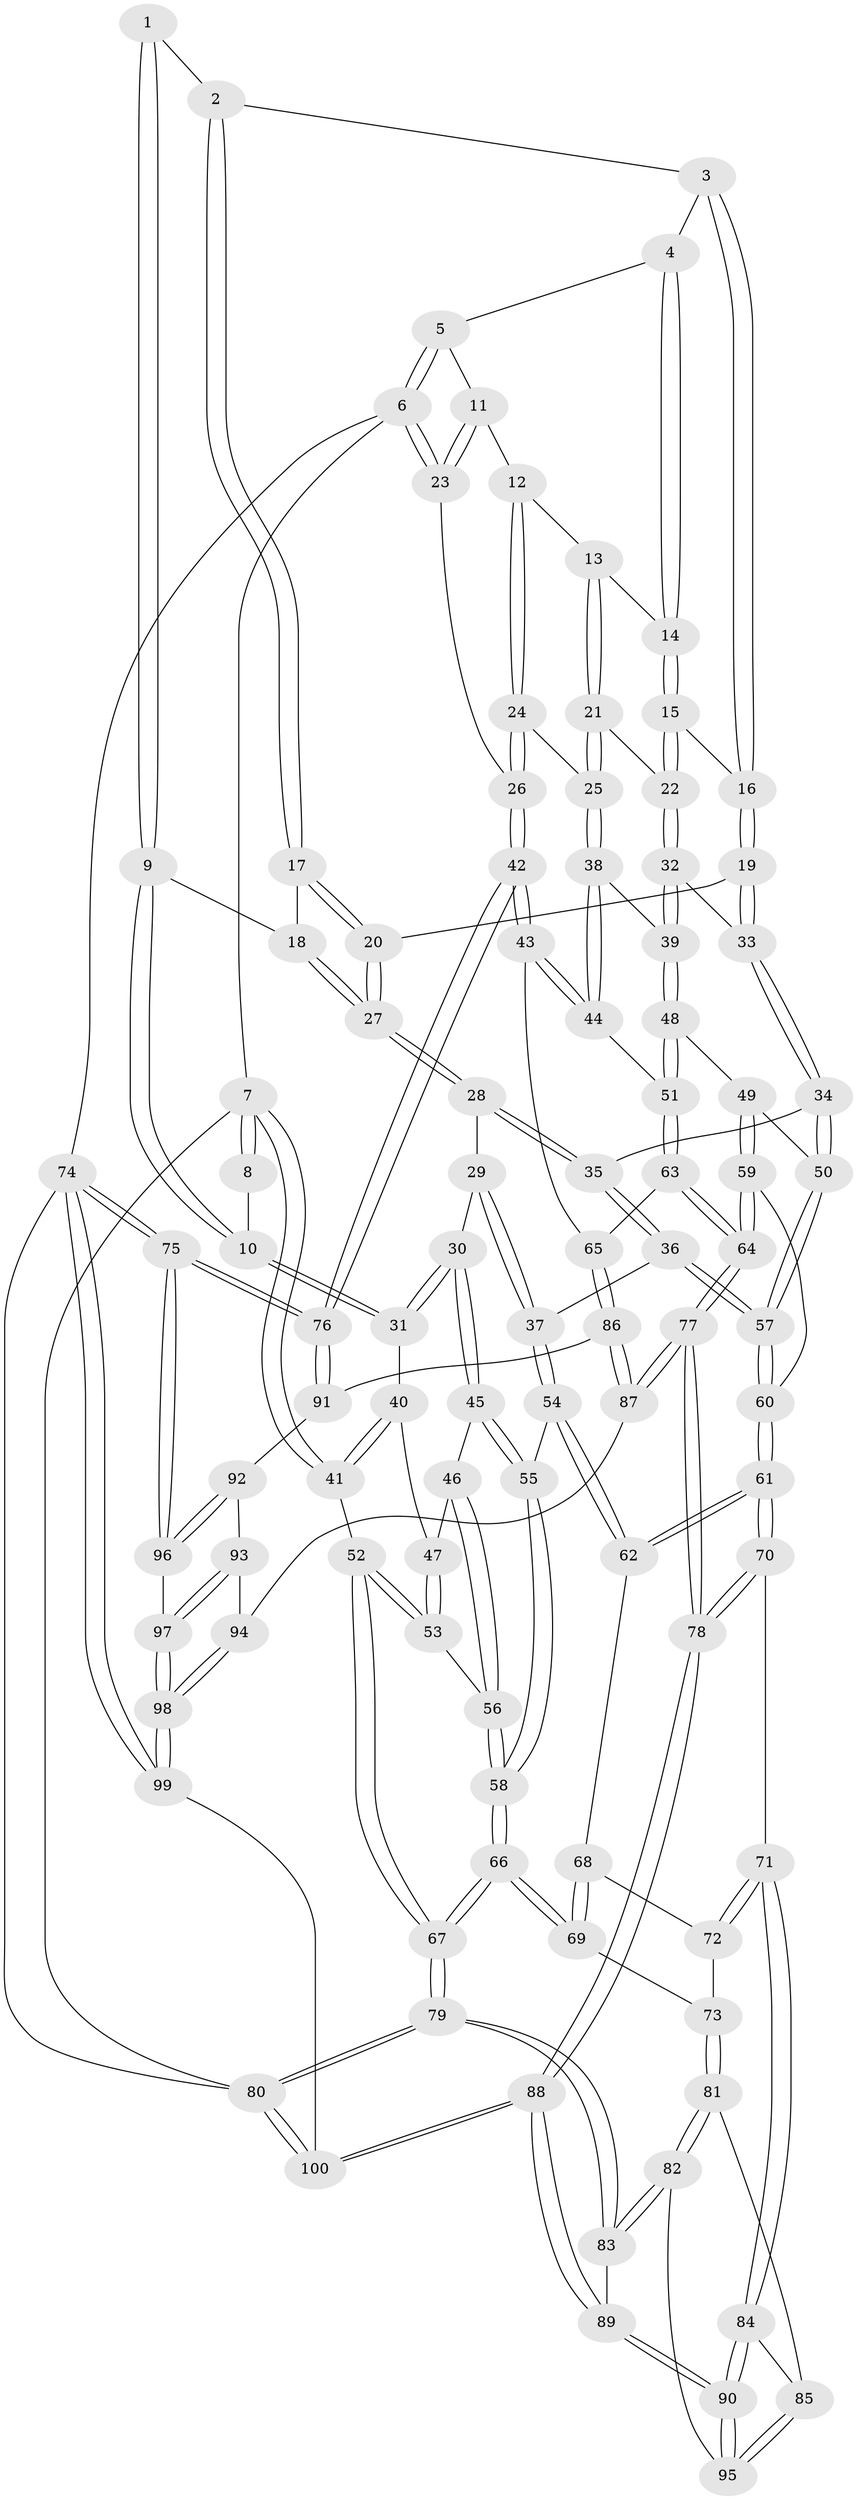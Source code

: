 // Generated by graph-tools (version 1.1) at 2025/00/03/09/25 05:00:45]
// undirected, 100 vertices, 247 edges
graph export_dot {
graph [start="1"]
  node [color=gray90,style=filled];
  1 [pos="+0.49718835213259954+0"];
  2 [pos="+0.6248946147104393+0"];
  3 [pos="+0.7212930264682416+0"];
  4 [pos="+0.7487594683335793+0"];
  5 [pos="+0.8313269306304387+0"];
  6 [pos="+1+0"];
  7 [pos="+0+0"];
  8 [pos="+0.0317931242306606+0"];
  9 [pos="+0.33958807925580364+0.14080623304958534"];
  10 [pos="+0.19587830502595724+0.16967930499793238"];
  11 [pos="+0.962365925940915+0.15859533183842006"];
  12 [pos="+0.9459171732688251+0.16667206508311125"];
  13 [pos="+0.8281823364551008+0.15807238382229422"];
  14 [pos="+0.815648562981459+0.15355172301113376"];
  15 [pos="+0.7536708633262238+0.19774622789057647"];
  16 [pos="+0.7091355749644838+0.18584014689660505"];
  17 [pos="+0.6208420427352549+0"];
  18 [pos="+0.4016578574102394+0.162034650049524"];
  19 [pos="+0.5954665308054188+0.20328581619737257"];
  20 [pos="+0.5654431978225802+0.18699870815154648"];
  21 [pos="+0.856894286041549+0.2987053164377169"];
  22 [pos="+0.7691326542025048+0.27834939855737684"];
  23 [pos="+1+0.22423915508639347"];
  24 [pos="+0.88719208881207+0.3025033717563646"];
  25 [pos="+0.8728492414516198+0.30790957948167297"];
  26 [pos="+1+0.4331415125626266"];
  27 [pos="+0.4982380078793849+0.21388903148539168"];
  28 [pos="+0.49543769440628116+0.22368565361911721"];
  29 [pos="+0.4360886821541958+0.29022077049791045"];
  30 [pos="+0.2893495301870672+0.364568133459864"];
  31 [pos="+0.18815181419984447+0.18669269468594707"];
  32 [pos="+0.717337557224166+0.3380869935897943"];
  33 [pos="+0.6375538361993182+0.2902416261542539"];
  34 [pos="+0.550073172467389+0.43616511700633465"];
  35 [pos="+0.5404336433474863+0.43715115287909506"];
  36 [pos="+0.5021000965705859+0.4619358796658991"];
  37 [pos="+0.4590257359109702+0.4743516939008952"];
  38 [pos="+0.8622057101634006+0.34545754387949296"];
  39 [pos="+0.7211161002870816+0.3638637234542541"];
  40 [pos="+0.18727138876192534+0.18716248599202964"];
  41 [pos="+0+0.26927780195768874"];
  42 [pos="+1+0.5678012026753982"];
  43 [pos="+1+0.583204788750642"];
  44 [pos="+0.8521424915183042+0.4942183568875232"];
  45 [pos="+0.2980741089629268+0.4194040608480476"];
  46 [pos="+0.18225547118398847+0.45013297376686595"];
  47 [pos="+0.09021432651687518+0.3961426619488122"];
  48 [pos="+0.7189733543298646+0.4712621683143388"];
  49 [pos="+0.7168033919888487+0.4717010536693409"];
  50 [pos="+0.6897696497057637+0.47212508514643053"];
  51 [pos="+0.771421959280581+0.49660466560979377"];
  52 [pos="+0+0.503627843315364"];
  53 [pos="+0+0.4771133095789404"];
  54 [pos="+0.4111845503054976+0.49775795148116897"];
  55 [pos="+0.30310865388710656+0.42652451657838303"];
  56 [pos="+0.13492125779644412+0.5141788407730522"];
  57 [pos="+0.5885148843145129+0.6019424764815927"];
  58 [pos="+0.18764559514068788+0.6178231495087214"];
  59 [pos="+0.6318283945522726+0.6730928658445064"];
  60 [pos="+0.5878065916561652+0.6556971615749507"];
  61 [pos="+0.5196689183664177+0.6740044686242724"];
  62 [pos="+0.4093128202539411+0.5276501524468331"];
  63 [pos="+0.745596251044663+0.6298788804467289"];
  64 [pos="+0.6904335016348064+0.7170497400965093"];
  65 [pos="+0.9285854357958933+0.6840345504392604"];
  66 [pos="+0.18579679433468638+0.6738651751612856"];
  67 [pos="+0+0.9448326809363253"];
  68 [pos="+0.375575629890351+0.5787391078184942"];
  69 [pos="+0.21213397712797727+0.6755346385973694"];
  70 [pos="+0.4911463471000802+0.7246127071017195"];
  71 [pos="+0.45140056168221426+0.7382147829166907"];
  72 [pos="+0.38723014023108365+0.7016613767051082"];
  73 [pos="+0.3037301695205659+0.732202271782091"];
  74 [pos="+1+1"];
  75 [pos="+1+1"];
  76 [pos="+1+0.7423683049803829"];
  77 [pos="+0.7254611786042938+0.8140732601816658"];
  78 [pos="+0.6237685208108537+0.9249115969269643"];
  79 [pos="+0+0.9882615291181731"];
  80 [pos="+0+1"];
  81 [pos="+0.3118447707275312+0.7550574341962446"];
  82 [pos="+0.26168592223932585+0.8695454561204676"];
  83 [pos="+0.2091205632138387+0.9020371541748656"];
  84 [pos="+0.42122231051897024+0.7925442019142704"];
  85 [pos="+0.36062690488647775+0.801513612088456"];
  86 [pos="+0.8860442661784349+0.7326359656646926"];
  87 [pos="+0.7808640999168649+0.8124966545365279"];
  88 [pos="+0.5587906735865683+1"];
  89 [pos="+0.48948315304352163+1"];
  90 [pos="+0.47926842565627636+0.9846512613118565"];
  91 [pos="+0.9389506013917677+0.8198505176575183"];
  92 [pos="+0.9547226023211378+0.8510911186955283"];
  93 [pos="+0.8379155642800337+0.8689465048092331"];
  94 [pos="+0.8365261157738162+0.8683400647459106"];
  95 [pos="+0.3407832190822178+0.8550160773709407"];
  96 [pos="+1+0.9326323506984839"];
  97 [pos="+0.9136969630506879+0.9236985542323315"];
  98 [pos="+0.8408582557700293+1"];
  99 [pos="+0.8145661514667623+1"];
  100 [pos="+0.5632079709710418+1"];
  1 -- 2;
  1 -- 9;
  1 -- 9;
  2 -- 3;
  2 -- 17;
  2 -- 17;
  3 -- 4;
  3 -- 16;
  3 -- 16;
  4 -- 5;
  4 -- 14;
  4 -- 14;
  5 -- 6;
  5 -- 6;
  5 -- 11;
  6 -- 7;
  6 -- 23;
  6 -- 23;
  6 -- 74;
  7 -- 8;
  7 -- 8;
  7 -- 41;
  7 -- 41;
  7 -- 80;
  8 -- 10;
  9 -- 10;
  9 -- 10;
  9 -- 18;
  10 -- 31;
  10 -- 31;
  11 -- 12;
  11 -- 23;
  11 -- 23;
  12 -- 13;
  12 -- 24;
  12 -- 24;
  13 -- 14;
  13 -- 21;
  13 -- 21;
  14 -- 15;
  14 -- 15;
  15 -- 16;
  15 -- 22;
  15 -- 22;
  16 -- 19;
  16 -- 19;
  17 -- 18;
  17 -- 20;
  17 -- 20;
  18 -- 27;
  18 -- 27;
  19 -- 20;
  19 -- 33;
  19 -- 33;
  20 -- 27;
  20 -- 27;
  21 -- 22;
  21 -- 25;
  21 -- 25;
  22 -- 32;
  22 -- 32;
  23 -- 26;
  24 -- 25;
  24 -- 26;
  24 -- 26;
  25 -- 38;
  25 -- 38;
  26 -- 42;
  26 -- 42;
  27 -- 28;
  27 -- 28;
  28 -- 29;
  28 -- 35;
  28 -- 35;
  29 -- 30;
  29 -- 37;
  29 -- 37;
  30 -- 31;
  30 -- 31;
  30 -- 45;
  30 -- 45;
  31 -- 40;
  32 -- 33;
  32 -- 39;
  32 -- 39;
  33 -- 34;
  33 -- 34;
  34 -- 35;
  34 -- 50;
  34 -- 50;
  35 -- 36;
  35 -- 36;
  36 -- 37;
  36 -- 57;
  36 -- 57;
  37 -- 54;
  37 -- 54;
  38 -- 39;
  38 -- 44;
  38 -- 44;
  39 -- 48;
  39 -- 48;
  40 -- 41;
  40 -- 41;
  40 -- 47;
  41 -- 52;
  42 -- 43;
  42 -- 43;
  42 -- 76;
  42 -- 76;
  43 -- 44;
  43 -- 44;
  43 -- 65;
  44 -- 51;
  45 -- 46;
  45 -- 55;
  45 -- 55;
  46 -- 47;
  46 -- 56;
  46 -- 56;
  47 -- 53;
  47 -- 53;
  48 -- 49;
  48 -- 51;
  48 -- 51;
  49 -- 50;
  49 -- 59;
  49 -- 59;
  50 -- 57;
  50 -- 57;
  51 -- 63;
  51 -- 63;
  52 -- 53;
  52 -- 53;
  52 -- 67;
  52 -- 67;
  53 -- 56;
  54 -- 55;
  54 -- 62;
  54 -- 62;
  55 -- 58;
  55 -- 58;
  56 -- 58;
  56 -- 58;
  57 -- 60;
  57 -- 60;
  58 -- 66;
  58 -- 66;
  59 -- 60;
  59 -- 64;
  59 -- 64;
  60 -- 61;
  60 -- 61;
  61 -- 62;
  61 -- 62;
  61 -- 70;
  61 -- 70;
  62 -- 68;
  63 -- 64;
  63 -- 64;
  63 -- 65;
  64 -- 77;
  64 -- 77;
  65 -- 86;
  65 -- 86;
  66 -- 67;
  66 -- 67;
  66 -- 69;
  66 -- 69;
  67 -- 79;
  67 -- 79;
  68 -- 69;
  68 -- 69;
  68 -- 72;
  69 -- 73;
  70 -- 71;
  70 -- 78;
  70 -- 78;
  71 -- 72;
  71 -- 72;
  71 -- 84;
  71 -- 84;
  72 -- 73;
  73 -- 81;
  73 -- 81;
  74 -- 75;
  74 -- 75;
  74 -- 99;
  74 -- 99;
  74 -- 80;
  75 -- 76;
  75 -- 76;
  75 -- 96;
  75 -- 96;
  76 -- 91;
  76 -- 91;
  77 -- 78;
  77 -- 78;
  77 -- 87;
  77 -- 87;
  78 -- 88;
  78 -- 88;
  79 -- 80;
  79 -- 80;
  79 -- 83;
  79 -- 83;
  80 -- 100;
  80 -- 100;
  81 -- 82;
  81 -- 82;
  81 -- 85;
  82 -- 83;
  82 -- 83;
  82 -- 95;
  83 -- 89;
  84 -- 85;
  84 -- 90;
  84 -- 90;
  85 -- 95;
  85 -- 95;
  86 -- 87;
  86 -- 87;
  86 -- 91;
  87 -- 94;
  88 -- 89;
  88 -- 89;
  88 -- 100;
  88 -- 100;
  89 -- 90;
  89 -- 90;
  90 -- 95;
  90 -- 95;
  91 -- 92;
  92 -- 93;
  92 -- 96;
  92 -- 96;
  93 -- 94;
  93 -- 97;
  93 -- 97;
  94 -- 98;
  94 -- 98;
  96 -- 97;
  97 -- 98;
  97 -- 98;
  98 -- 99;
  98 -- 99;
  99 -- 100;
}
